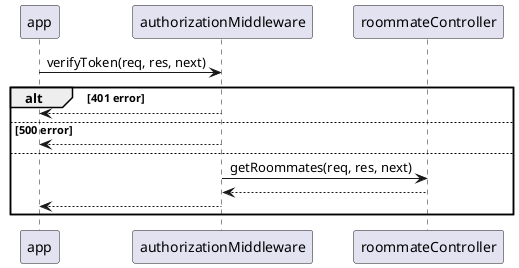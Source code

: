 @startuml


app -> authorizationMiddleware : verifyToken(req, res, next)


alt 401 error
authorizationMiddleware --> app
else 500 error
authorizationMiddleware --> app
else
authorizationMiddleware -> roommateController : getRoommates(req, res, next)
roommateController --> authorizationMiddleware
authorizationMiddleware --> app
end



@enduml